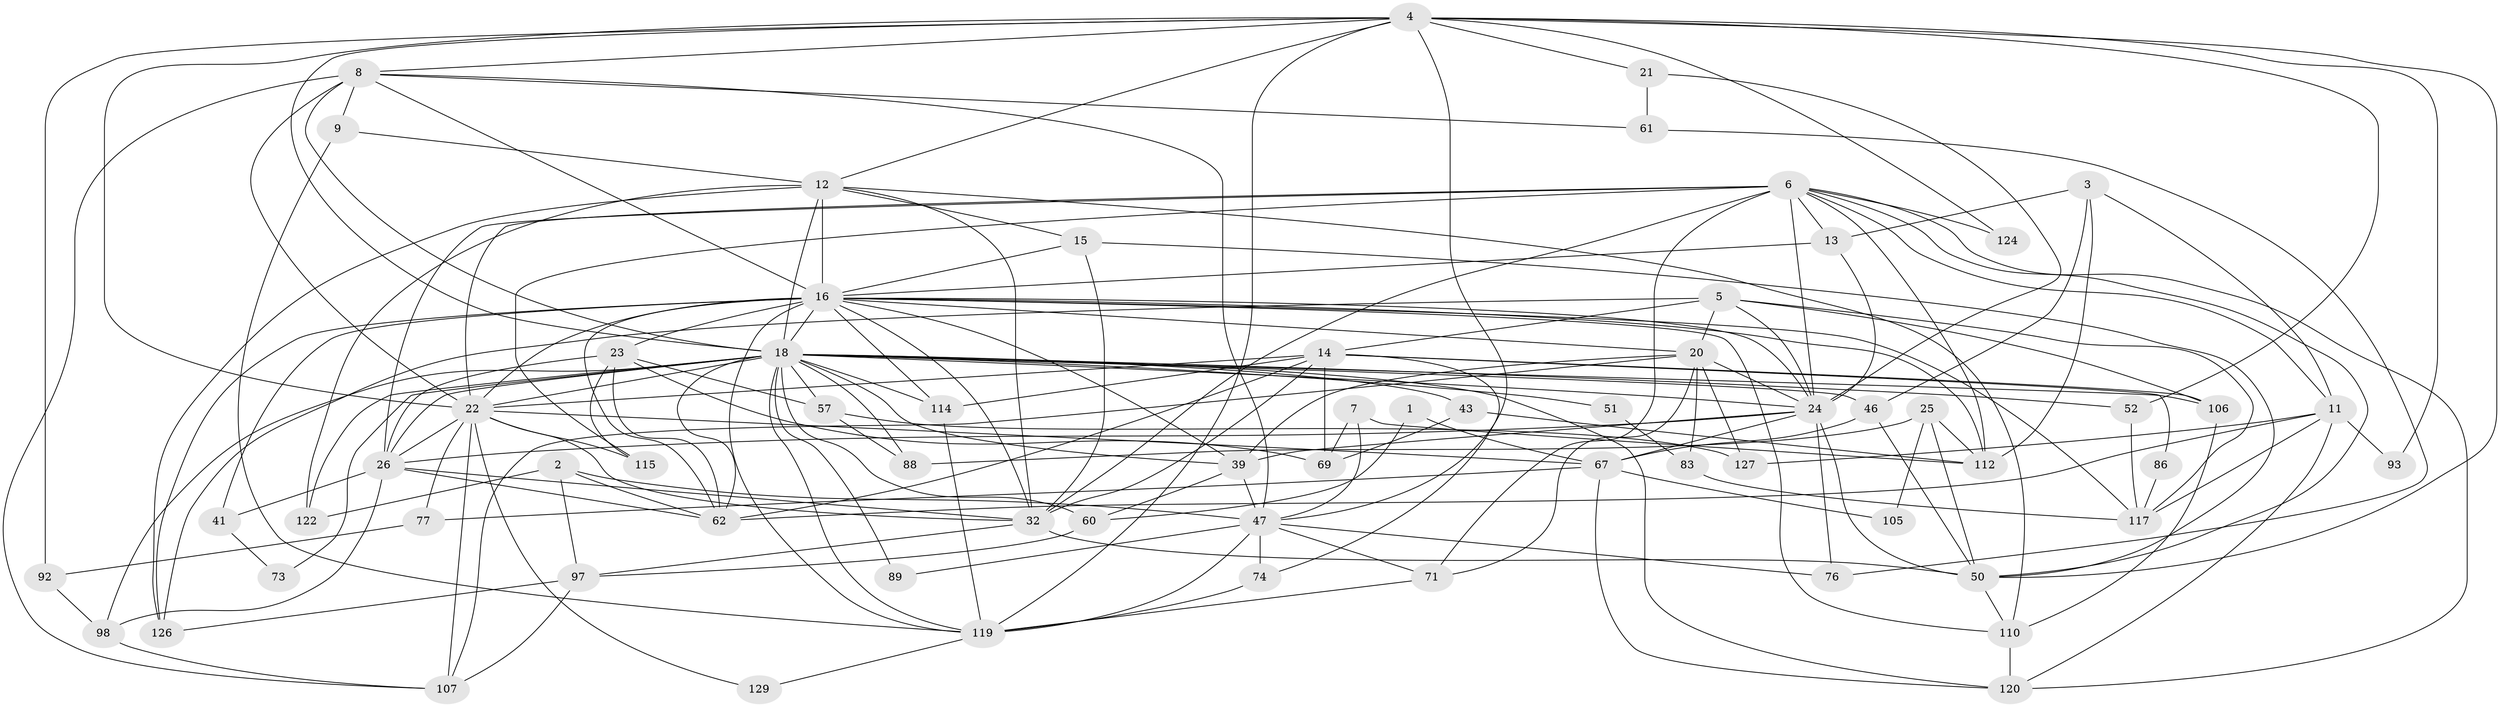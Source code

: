 // original degree distribution, {2: 0.12781954887218044, 3: 0.2932330827067669, 5: 0.20300751879699247, 4: 0.24812030075187969, 9: 0.007518796992481203, 7: 0.022556390977443608, 6: 0.07518796992481203, 8: 0.022556390977443608}
// Generated by graph-tools (version 1.1) at 2025/18/03/04/25 18:18:56]
// undirected, 66 vertices, 182 edges
graph export_dot {
graph [start="1"]
  node [color=gray90,style=filled];
  1;
  2 [super="+78"];
  3 [super="+55"];
  4 [super="+17+30+54"];
  5 [super="+91"];
  6 [super="+38+109"];
  7 [super="+35"];
  8 [super="+10+81"];
  9 [super="+19"];
  11 [super="+100+130"];
  12 [super="+28+90+75"];
  13 [super="+31"];
  14 [super="+70+103"];
  15 [super="+82"];
  16 [super="+34+79"];
  18 [super="+33+40+37"];
  20 [super="+36"];
  21;
  22 [super="+56+72"];
  23 [super="+44"];
  24 [super="+29"];
  25;
  26 [super="+27"];
  32 [super="+132+87"];
  39 [super="+59"];
  41;
  43;
  46 [super="+111"];
  47 [super="+68+84+80"];
  50 [super="+53+63"];
  51;
  52 [super="+101"];
  57;
  60;
  61;
  62 [super="+102"];
  67;
  69;
  71;
  73;
  74;
  76;
  77;
  83;
  86;
  88;
  89;
  92;
  93;
  97 [super="+113"];
  98;
  105;
  106 [super="+125"];
  107;
  110;
  112 [super="+116+121"];
  114;
  115;
  117;
  119 [super="+123"];
  120;
  122;
  124;
  126;
  127;
  129;
  1 -- 60;
  1 -- 67;
  2 -- 62;
  2 -- 122;
  2 -- 47 [weight=2];
  2 -- 97;
  3 -- 11;
  3 -- 46 [weight=2];
  3 -- 13;
  3 -- 112;
  4 -- 93;
  4 -- 50;
  4 -- 21;
  4 -- 119;
  4 -- 92;
  4 -- 18;
  4 -- 124;
  4 -- 47;
  4 -- 22;
  4 -- 52;
  4 -- 8;
  4 -- 12;
  5 -- 117;
  5 -- 126;
  5 -- 14;
  5 -- 20;
  5 -- 106;
  5 -- 24;
  6 -- 71;
  6 -- 124;
  6 -- 50;
  6 -- 13;
  6 -- 32;
  6 -- 115;
  6 -- 120;
  6 -- 22;
  6 -- 11;
  6 -- 26 [weight=2];
  6 -- 112;
  6 -- 24;
  7 -- 47;
  7 -- 112;
  7 -- 69;
  8 -- 61;
  8 -- 107;
  8 -- 22;
  8 -- 9;
  8 -- 47;
  8 -- 18;
  8 -- 16;
  9 -- 12;
  9 -- 119;
  11 -- 93;
  11 -- 117;
  11 -- 120;
  11 -- 127;
  11 -- 62;
  12 -- 110;
  12 -- 122;
  12 -- 126;
  12 -- 32;
  12 -- 18;
  12 -- 15;
  12 -- 16;
  13 -- 24;
  13 -- 16;
  14 -- 114;
  14 -- 69;
  14 -- 86;
  14 -- 62;
  14 -- 74;
  14 -- 106;
  14 -- 22 [weight=2];
  14 -- 32;
  15 -- 32;
  15 -- 50;
  15 -- 16;
  16 -- 62;
  16 -- 22 [weight=2];
  16 -- 24 [weight=2];
  16 -- 41;
  16 -- 112;
  16 -- 18 [weight=2];
  16 -- 119;
  16 -- 117;
  16 -- 23 [weight=2];
  16 -- 126;
  16 -- 32;
  16 -- 39;
  16 -- 110;
  16 -- 114;
  16 -- 20;
  18 -- 26 [weight=2];
  18 -- 39 [weight=3];
  18 -- 106;
  18 -- 43;
  18 -- 114;
  18 -- 51 [weight=2];
  18 -- 120;
  18 -- 57;
  18 -- 60 [weight=2];
  18 -- 62;
  18 -- 98;
  18 -- 46;
  18 -- 22 [weight=3];
  18 -- 122 [weight=2];
  18 -- 73;
  18 -- 52;
  18 -- 119;
  18 -- 88;
  18 -- 89;
  18 -- 24;
  20 -- 107;
  20 -- 83;
  20 -- 39;
  20 -- 71;
  20 -- 127;
  20 -- 24;
  21 -- 24;
  21 -- 61;
  22 -- 67;
  22 -- 129;
  22 -- 77;
  22 -- 115;
  22 -- 26;
  22 -- 107;
  22 -- 32;
  23 -- 57;
  23 -- 115;
  23 -- 69;
  23 -- 26;
  23 -- 62;
  24 -- 76;
  24 -- 39;
  24 -- 67;
  24 -- 50;
  24 -- 26;
  25 -- 88;
  25 -- 105;
  25 -- 50;
  25 -- 112;
  26 -- 62;
  26 -- 98;
  26 -- 41;
  26 -- 32;
  32 -- 50;
  32 -- 97;
  39 -- 60;
  39 -- 47;
  41 -- 73;
  43 -- 69;
  43 -- 112;
  46 -- 67;
  46 -- 50;
  47 -- 76;
  47 -- 74;
  47 -- 89;
  47 -- 119;
  47 -- 71;
  50 -- 110;
  51 -- 83;
  52 -- 117;
  57 -- 88;
  57 -- 127;
  60 -- 97;
  61 -- 76;
  67 -- 120;
  67 -- 77;
  67 -- 105;
  71 -- 119;
  74 -- 119;
  77 -- 92;
  83 -- 117;
  86 -- 117;
  92 -- 98;
  97 -- 126;
  97 -- 107;
  98 -- 107;
  106 -- 110;
  110 -- 120;
  114 -- 119;
  119 -- 129;
}
